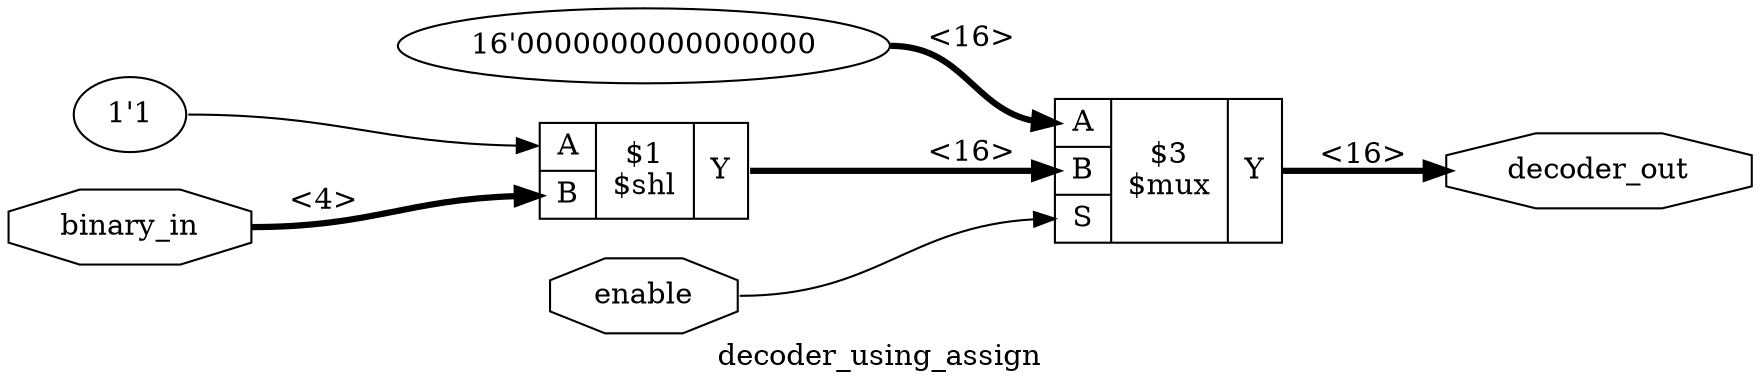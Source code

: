 digraph "decoder_using_assign" {
label="decoder_using_assign";
rankdir="LR";
remincross=true;
n2 [ shape=octagon, label="binary_in", color="black", fontcolor="black" ];
n3 [ shape=octagon, label="enable", color="black", fontcolor="black" ];
n4 [ shape=octagon, label="decoder_out", color="black", fontcolor="black" ];
v0 [ label="1'1" ];
c9 [ shape=record, label="{{<p6> A|<p7> B}|$1\n$shl|{<p8> Y}}" ];
v1 [ label="16'0000000000000000" ];
c11 [ shape=record, label="{{<p6> A|<p7> B|<p10> S}|$3\n$mux|{<p8> Y}}" ];
n2:e -> c9:p7:w [color="black", style="setlinewidth(3)", label="<4>"];
n3:e -> c11:p10:w [color="black", label=""];
c11:p8:e -> n4:w [color="black", style="setlinewidth(3)", label="<16>"];
c9:p8:e -> c11:p7:w [color="black", style="setlinewidth(3)", label="<16>"];
v0:e -> c9:p6:w [color="black", label=""];
v1:e -> c11:p6:w [color="black", style="setlinewidth(3)", label="<16>"];
}
